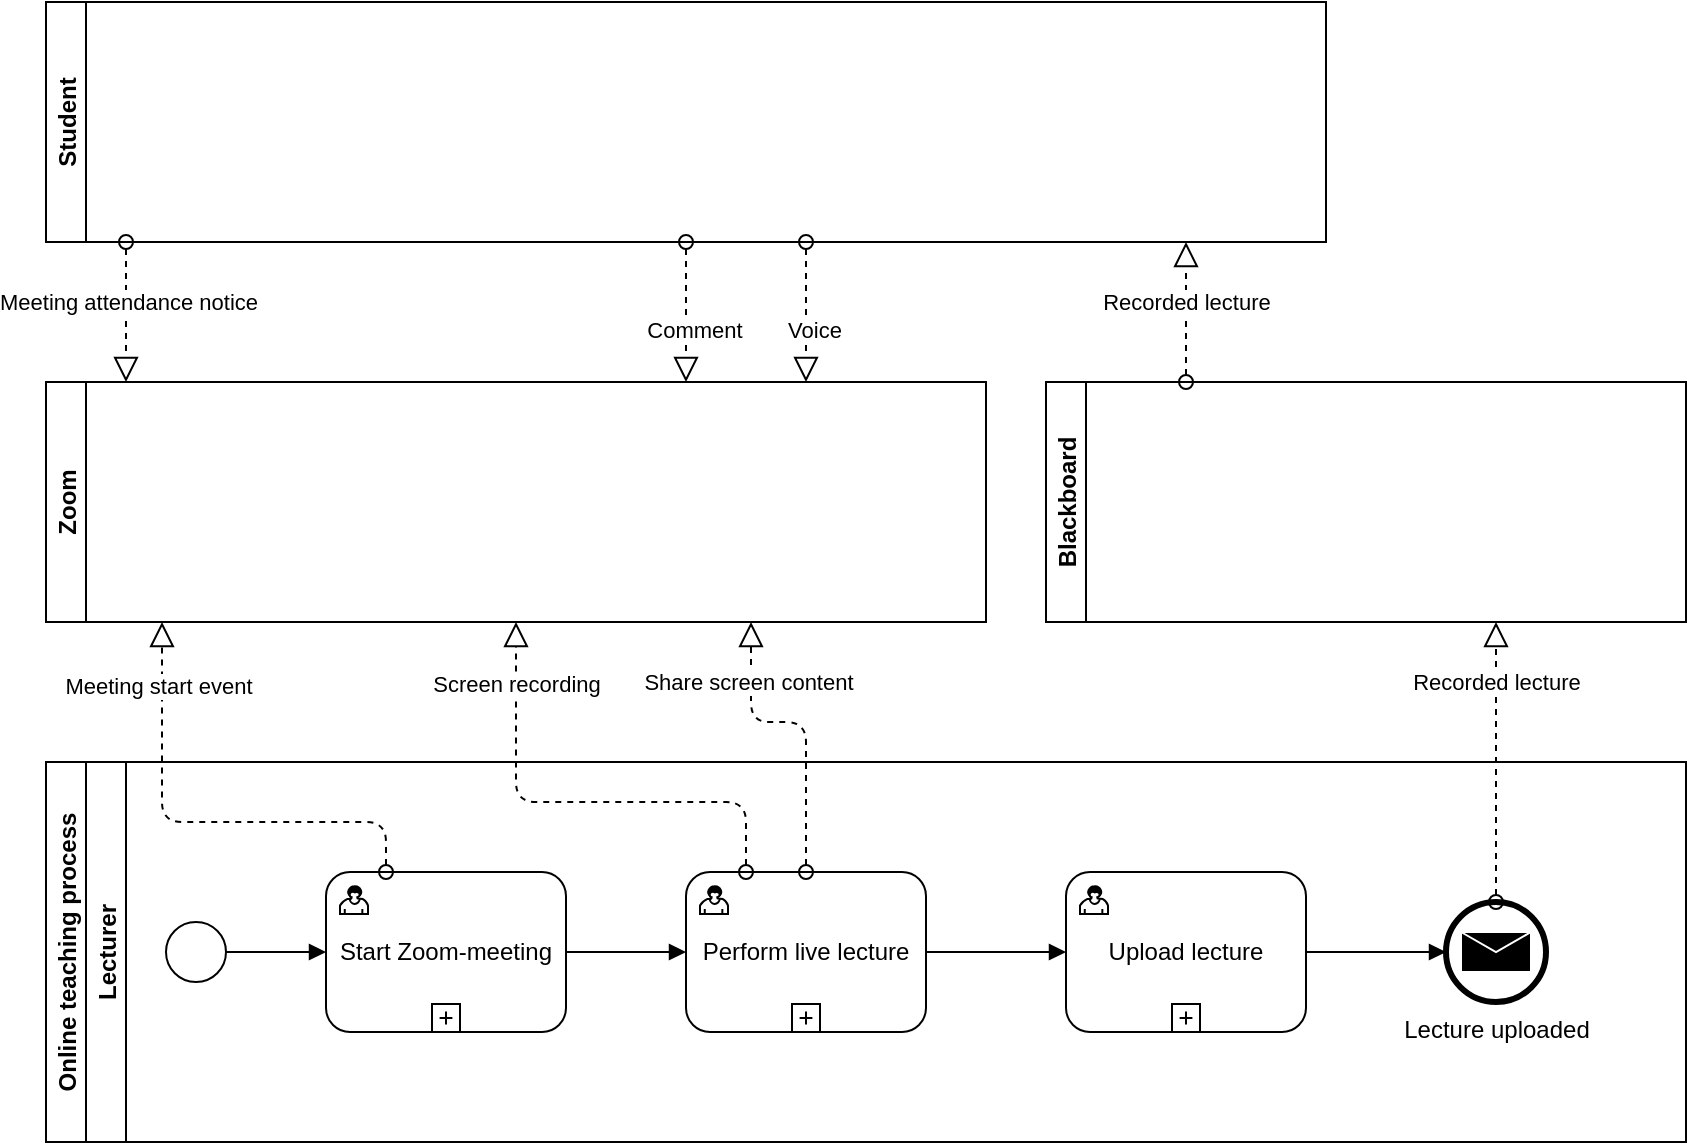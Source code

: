 <mxfile version="13.7.9" type="github">
  <diagram name="Page-1" id="2a216829-ef6e-dabb-86c1-c78162f3ba2b">
    <mxGraphModel dx="1426" dy="803" grid="1" gridSize="10" guides="1" tooltips="1" connect="1" arrows="1" fold="1" page="1" pageScale="1" pageWidth="1169" pageHeight="827" background="#ffffff" math="0" shadow="0">
      <root>
        <mxCell id="0" />
        <mxCell id="1" parent="0" />
        <mxCell id="fBf08EV4Grh3c670APQM-38" value="Student" style="swimlane;startSize=20;horizontal=0;" vertex="1" parent="1">
          <mxGeometry x="160" y="120" width="640" height="120" as="geometry" />
        </mxCell>
        <mxCell id="fBf08EV4Grh3c670APQM-41" value="Blackboard" style="swimlane;startSize=20;horizontal=0;" vertex="1" parent="1">
          <mxGeometry x="660" y="310" width="320" height="120" as="geometry" />
        </mxCell>
        <mxCell id="fBf08EV4Grh3c670APQM-42" value="Zoom" style="swimlane;startSize=20;horizontal=0;" vertex="1" parent="1">
          <mxGeometry x="160" y="310" width="470" height="120" as="geometry" />
        </mxCell>
        <mxCell id="fBf08EV4Grh3c670APQM-67" value="" style="startArrow=oval;startFill=0;startSize=7;endArrow=block;endFill=0;endSize=10;dashed=1;html=1;exitX=0.5;exitY=1;exitDx=0;exitDy=0;edgeStyle=orthogonalEdgeStyle;" edge="1" parent="fBf08EV4Grh3c670APQM-42" source="fBf08EV4Grh3c670APQM-38">
          <mxGeometry width="100" relative="1" as="geometry">
            <mxPoint x="390" y="255" as="sourcePoint" />
            <mxPoint x="320" as="targetPoint" />
            <Array as="points">
              <mxPoint x="320" y="-30" />
              <mxPoint x="320" y="-30" />
            </Array>
          </mxGeometry>
        </mxCell>
        <mxCell id="fBf08EV4Grh3c670APQM-68" value="Comment" style="edgeLabel;html=1;align=center;verticalAlign=middle;resizable=0;points=[];" vertex="1" connectable="0" parent="fBf08EV4Grh3c670APQM-67">
          <mxGeometry x="0.731" y="3" relative="1" as="geometry">
            <mxPoint x="1" y="-16.5" as="offset" />
          </mxGeometry>
        </mxCell>
        <mxCell id="fBf08EV4Grh3c670APQM-44" value="Online teaching process" style="swimlane;startSize=20;horizontal=0;" vertex="1" parent="1">
          <mxGeometry x="160" y="500" width="820" height="190" as="geometry" />
        </mxCell>
        <mxCell id="fBf08EV4Grh3c670APQM-39" value="Lecturer" style="swimlane;startSize=20;horizontal=0;" vertex="1" parent="fBf08EV4Grh3c670APQM-44">
          <mxGeometry x="20" width="800" height="190" as="geometry" />
        </mxCell>
        <mxCell id="fBf08EV4Grh3c670APQM-50" value="" style="shape=mxgraph.bpmn.shape;html=1;verticalLabelPosition=bottom;labelBackgroundColor=#ffffff;verticalAlign=top;align=center;perimeter=ellipsePerimeter;outlineConnect=0;outline=standard;symbol=general;" vertex="1" parent="fBf08EV4Grh3c670APQM-39">
          <mxGeometry x="40" y="80" width="30" height="30" as="geometry" />
        </mxCell>
        <mxCell id="fBf08EV4Grh3c670APQM-52" value="Start Zoom-meeting" style="html=1;whiteSpace=wrap;rounded=1;dropTarget=0;" vertex="1" parent="fBf08EV4Grh3c670APQM-39">
          <mxGeometry x="120" y="55" width="120" height="80" as="geometry" />
        </mxCell>
        <mxCell id="fBf08EV4Grh3c670APQM-53" value="" style="html=1;shape=mxgraph.bpmn.user_task;outlineConnect=0;" vertex="1" parent="fBf08EV4Grh3c670APQM-52">
          <mxGeometry width="14" height="14" relative="1" as="geometry">
            <mxPoint x="7" y="7" as="offset" />
          </mxGeometry>
        </mxCell>
        <mxCell id="fBf08EV4Grh3c670APQM-54" value="" style="html=1;shape=plus;outlineConnect=0;" vertex="1" parent="fBf08EV4Grh3c670APQM-52">
          <mxGeometry x="0.5" y="1" width="14" height="14" relative="1" as="geometry">
            <mxPoint x="-7" y="-14" as="offset" />
          </mxGeometry>
        </mxCell>
        <mxCell id="fBf08EV4Grh3c670APQM-51" style="edgeStyle=orthogonalEdgeStyle;rounded=0;orthogonalLoop=1;jettySize=auto;html=1;endArrow=block;endFill=1;entryX=0;entryY=0.5;entryDx=0;entryDy=0;" edge="1" parent="fBf08EV4Grh3c670APQM-39" source="fBf08EV4Grh3c670APQM-50" target="fBf08EV4Grh3c670APQM-52">
          <mxGeometry relative="1" as="geometry">
            <mxPoint x="110" y="95" as="targetPoint" />
          </mxGeometry>
        </mxCell>
        <mxCell id="fBf08EV4Grh3c670APQM-72" style="edgeStyle=orthogonalEdgeStyle;rounded=0;orthogonalLoop=1;jettySize=auto;html=1;entryX=0;entryY=0.5;entryDx=0;entryDy=0;endArrow=block;endFill=1;" edge="1" parent="fBf08EV4Grh3c670APQM-39" source="fBf08EV4Grh3c670APQM-60" target="fBf08EV4Grh3c670APQM-69">
          <mxGeometry relative="1" as="geometry" />
        </mxCell>
        <mxCell id="fBf08EV4Grh3c670APQM-60" value="Perform live lecture" style="html=1;whiteSpace=wrap;rounded=1;dropTarget=0;" vertex="1" parent="fBf08EV4Grh3c670APQM-39">
          <mxGeometry x="300" y="55" width="120" height="80" as="geometry" />
        </mxCell>
        <mxCell id="fBf08EV4Grh3c670APQM-61" value="" style="html=1;shape=mxgraph.bpmn.user_task;outlineConnect=0;" vertex="1" parent="fBf08EV4Grh3c670APQM-60">
          <mxGeometry width="14" height="14" relative="1" as="geometry">
            <mxPoint x="7" y="7" as="offset" />
          </mxGeometry>
        </mxCell>
        <mxCell id="fBf08EV4Grh3c670APQM-62" value="" style="html=1;shape=plus;outlineConnect=0;" vertex="1" parent="fBf08EV4Grh3c670APQM-60">
          <mxGeometry x="0.5" y="1" width="14" height="14" relative="1" as="geometry">
            <mxPoint x="-7" y="-14" as="offset" />
          </mxGeometry>
        </mxCell>
        <mxCell id="fBf08EV4Grh3c670APQM-59" style="edgeStyle=orthogonalEdgeStyle;rounded=0;orthogonalLoop=1;jettySize=auto;html=1;endArrow=block;endFill=1;entryX=0;entryY=0.5;entryDx=0;entryDy=0;" edge="1" parent="fBf08EV4Grh3c670APQM-39" source="fBf08EV4Grh3c670APQM-52" target="fBf08EV4Grh3c670APQM-60">
          <mxGeometry relative="1" as="geometry">
            <mxPoint x="280" y="95" as="targetPoint" />
          </mxGeometry>
        </mxCell>
        <mxCell id="fBf08EV4Grh3c670APQM-74" style="edgeStyle=orthogonalEdgeStyle;rounded=0;orthogonalLoop=1;jettySize=auto;html=1;entryX=0;entryY=0.5;entryDx=0;entryDy=0;endArrow=block;endFill=1;" edge="1" parent="fBf08EV4Grh3c670APQM-39" source="fBf08EV4Grh3c670APQM-69" target="fBf08EV4Grh3c670APQM-73">
          <mxGeometry relative="1" as="geometry" />
        </mxCell>
        <mxCell id="fBf08EV4Grh3c670APQM-69" value="Upload lecture" style="html=1;whiteSpace=wrap;rounded=1;dropTarget=0;" vertex="1" parent="fBf08EV4Grh3c670APQM-39">
          <mxGeometry x="490" y="55" width="120" height="80" as="geometry" />
        </mxCell>
        <mxCell id="fBf08EV4Grh3c670APQM-70" value="" style="html=1;shape=mxgraph.bpmn.user_task;outlineConnect=0;" vertex="1" parent="fBf08EV4Grh3c670APQM-69">
          <mxGeometry width="14" height="14" relative="1" as="geometry">
            <mxPoint x="7" y="7" as="offset" />
          </mxGeometry>
        </mxCell>
        <mxCell id="fBf08EV4Grh3c670APQM-71" value="" style="html=1;shape=plus;outlineConnect=0;" vertex="1" parent="fBf08EV4Grh3c670APQM-69">
          <mxGeometry x="0.5" y="1" width="14" height="14" relative="1" as="geometry">
            <mxPoint x="-7" y="-14" as="offset" />
          </mxGeometry>
        </mxCell>
        <mxCell id="fBf08EV4Grh3c670APQM-73" value="Lecture uploaded" style="shape=mxgraph.bpmn.shape;html=1;verticalLabelPosition=bottom;labelBackgroundColor=#ffffff;verticalAlign=top;align=center;perimeter=ellipsePerimeter;outlineConnect=0;outline=end;symbol=message;" vertex="1" parent="fBf08EV4Grh3c670APQM-39">
          <mxGeometry x="680" y="70" width="50" height="50" as="geometry" />
        </mxCell>
        <mxCell id="fBf08EV4Grh3c670APQM-55" value="" style="startArrow=oval;startFill=0;startSize=7;endArrow=block;endFill=0;endSize=10;dashed=1;html=1;exitX=0.25;exitY=0;exitDx=0;exitDy=0;edgeStyle=orthogonalEdgeStyle;" edge="1" parent="1" source="fBf08EV4Grh3c670APQM-52">
          <mxGeometry width="100" relative="1" as="geometry">
            <mxPoint x="120" y="480" as="sourcePoint" />
            <mxPoint x="218" y="430" as="targetPoint" />
            <Array as="points">
              <mxPoint x="330" y="530" />
              <mxPoint x="218" y="530" />
            </Array>
          </mxGeometry>
        </mxCell>
        <mxCell id="fBf08EV4Grh3c670APQM-56" value="Meeting start event" style="edgeLabel;html=1;align=center;verticalAlign=middle;resizable=0;points=[];" vertex="1" connectable="0" parent="fBf08EV4Grh3c670APQM-55">
          <mxGeometry x="0.731" y="3" relative="1" as="geometry">
            <mxPoint x="1" as="offset" />
          </mxGeometry>
        </mxCell>
        <mxCell id="fBf08EV4Grh3c670APQM-57" value="" style="startArrow=oval;startFill=0;startSize=7;endArrow=block;endFill=0;endSize=10;dashed=1;html=1;" edge="1" parent="1">
          <mxGeometry width="100" relative="1" as="geometry">
            <mxPoint x="200" y="240" as="sourcePoint" />
            <mxPoint x="200" y="310" as="targetPoint" />
          </mxGeometry>
        </mxCell>
        <mxCell id="fBf08EV4Grh3c670APQM-58" value="Meeting attendance notice" style="edgeLabel;html=1;align=center;verticalAlign=middle;resizable=0;points=[];" vertex="1" connectable="0" parent="fBf08EV4Grh3c670APQM-57">
          <mxGeometry x="-0.429" y="1" relative="1" as="geometry">
            <mxPoint y="10" as="offset" />
          </mxGeometry>
        </mxCell>
        <mxCell id="fBf08EV4Grh3c670APQM-63" value="" style="startArrow=oval;startFill=0;startSize=7;endArrow=block;endFill=0;endSize=10;dashed=1;html=1;exitX=0.25;exitY=0;exitDx=0;exitDy=0;edgeStyle=orthogonalEdgeStyle;" edge="1" parent="1" source="fBf08EV4Grh3c670APQM-60">
          <mxGeometry width="100" relative="1" as="geometry">
            <mxPoint x="340" y="565" as="sourcePoint" />
            <mxPoint x="395" y="430" as="targetPoint" />
            <Array as="points">
              <mxPoint x="510" y="520" />
              <mxPoint x="395" y="520" />
            </Array>
          </mxGeometry>
        </mxCell>
        <mxCell id="fBf08EV4Grh3c670APQM-64" value="Screen recording" style="edgeLabel;html=1;align=center;verticalAlign=middle;resizable=0;points=[];" vertex="1" connectable="0" parent="fBf08EV4Grh3c670APQM-63">
          <mxGeometry x="0.731" y="3" relative="1" as="geometry">
            <mxPoint x="3" y="-2" as="offset" />
          </mxGeometry>
        </mxCell>
        <mxCell id="fBf08EV4Grh3c670APQM-65" value="" style="startArrow=oval;startFill=0;startSize=7;endArrow=block;endFill=0;endSize=10;dashed=1;html=1;exitX=0.5;exitY=0;exitDx=0;exitDy=0;edgeStyle=orthogonalEdgeStyle;entryX=0.75;entryY=1;entryDx=0;entryDy=0;" edge="1" parent="1" source="fBf08EV4Grh3c670APQM-60" target="fBf08EV4Grh3c670APQM-42">
          <mxGeometry width="100" relative="1" as="geometry">
            <mxPoint x="520" y="565" as="sourcePoint" />
            <mxPoint x="405" y="440" as="targetPoint" />
            <Array as="points">
              <mxPoint x="540" y="480" />
              <mxPoint x="513" y="480" />
            </Array>
          </mxGeometry>
        </mxCell>
        <mxCell id="fBf08EV4Grh3c670APQM-66" value="Share screen content" style="edgeLabel;html=1;align=center;verticalAlign=middle;resizable=0;points=[];" vertex="1" connectable="0" parent="fBf08EV4Grh3c670APQM-65">
          <mxGeometry x="0.731" y="3" relative="1" as="geometry">
            <mxPoint x="1" y="9.5" as="offset" />
          </mxGeometry>
        </mxCell>
        <mxCell id="fBf08EV4Grh3c670APQM-75" value="" style="startArrow=oval;startFill=0;startSize=7;endArrow=block;endFill=0;endSize=10;dashed=1;html=1;exitX=0.5;exitY=0;exitDx=0;exitDy=0;" edge="1" parent="1" source="fBf08EV4Grh3c670APQM-73">
          <mxGeometry width="100" relative="1" as="geometry">
            <mxPoint x="980" y="460" as="sourcePoint" />
            <mxPoint x="885" y="430" as="targetPoint" />
          </mxGeometry>
        </mxCell>
        <mxCell id="fBf08EV4Grh3c670APQM-76" value="Recorded lecture" style="edgeLabel;html=1;align=center;verticalAlign=middle;resizable=0;points=[];" vertex="1" connectable="0" parent="fBf08EV4Grh3c670APQM-75">
          <mxGeometry x="0.671" relative="1" as="geometry">
            <mxPoint y="7" as="offset" />
          </mxGeometry>
        </mxCell>
        <mxCell id="fBf08EV4Grh3c670APQM-79" value="" style="startArrow=oval;startFill=0;startSize=7;endArrow=block;endFill=0;endSize=10;dashed=1;html=1;" edge="1" parent="1">
          <mxGeometry width="100" relative="1" as="geometry">
            <mxPoint x="730" y="310" as="sourcePoint" />
            <mxPoint x="730" y="240" as="targetPoint" />
          </mxGeometry>
        </mxCell>
        <mxCell id="fBf08EV4Grh3c670APQM-80" value="Recorded lecture" style="edgeLabel;html=1;align=center;verticalAlign=middle;resizable=0;points=[];" vertex="1" connectable="0" parent="fBf08EV4Grh3c670APQM-79">
          <mxGeometry x="0.429" relative="1" as="geometry">
            <mxPoint y="10" as="offset" />
          </mxGeometry>
        </mxCell>
        <mxCell id="fBf08EV4Grh3c670APQM-81" value="" style="startArrow=oval;startFill=0;startSize=7;endArrow=block;endFill=0;endSize=10;dashed=1;html=1;edgeStyle=orthogonalEdgeStyle;" edge="1" parent="1">
          <mxGeometry width="100" relative="1" as="geometry">
            <mxPoint x="540" y="240" as="sourcePoint" />
            <mxPoint x="540" y="310" as="targetPoint" />
            <Array as="points">
              <mxPoint x="540" y="270" />
              <mxPoint x="540" y="270" />
            </Array>
          </mxGeometry>
        </mxCell>
        <mxCell id="fBf08EV4Grh3c670APQM-82" value="Voice" style="edgeLabel;html=1;align=center;verticalAlign=middle;resizable=0;points=[];" vertex="1" connectable="0" parent="fBf08EV4Grh3c670APQM-81">
          <mxGeometry x="0.731" y="3" relative="1" as="geometry">
            <mxPoint x="1" y="-16.5" as="offset" />
          </mxGeometry>
        </mxCell>
      </root>
    </mxGraphModel>
  </diagram>
</mxfile>
